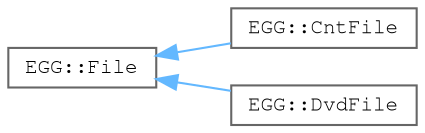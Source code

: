 digraph "Graphical Class Hierarchy"
{
 // LATEX_PDF_SIZE
  bgcolor="transparent";
  edge [fontname=FreeMono,fontsize=10,labelfontname=FreeMono,labelfontsize=10];
  node [fontname=FreeMono,fontsize=10,shape=box,height=0.2,width=0.4];
  rankdir="LR";
  Node0 [label="EGG::File",height=0.2,width=0.4,color="grey40", fillcolor="white", style="filled",URL="$class_e_g_g_1_1_file.html",tooltip=" "];
  Node0 -> Node1 [dir="back",color="steelblue1",style="solid"];
  Node1 [label="EGG::CntFile",height=0.2,width=0.4,color="grey40", fillcolor="white", style="filled",URL="$class_e_g_g_1_1_cnt_file.html",tooltip=" "];
  Node0 -> Node2 [dir="back",color="steelblue1",style="solid"];
  Node2 [label="EGG::DvdFile",height=0.2,width=0.4,color="grey40", fillcolor="white", style="filled",URL="$class_e_g_g_1_1_dvd_file.html",tooltip=" "];
}
